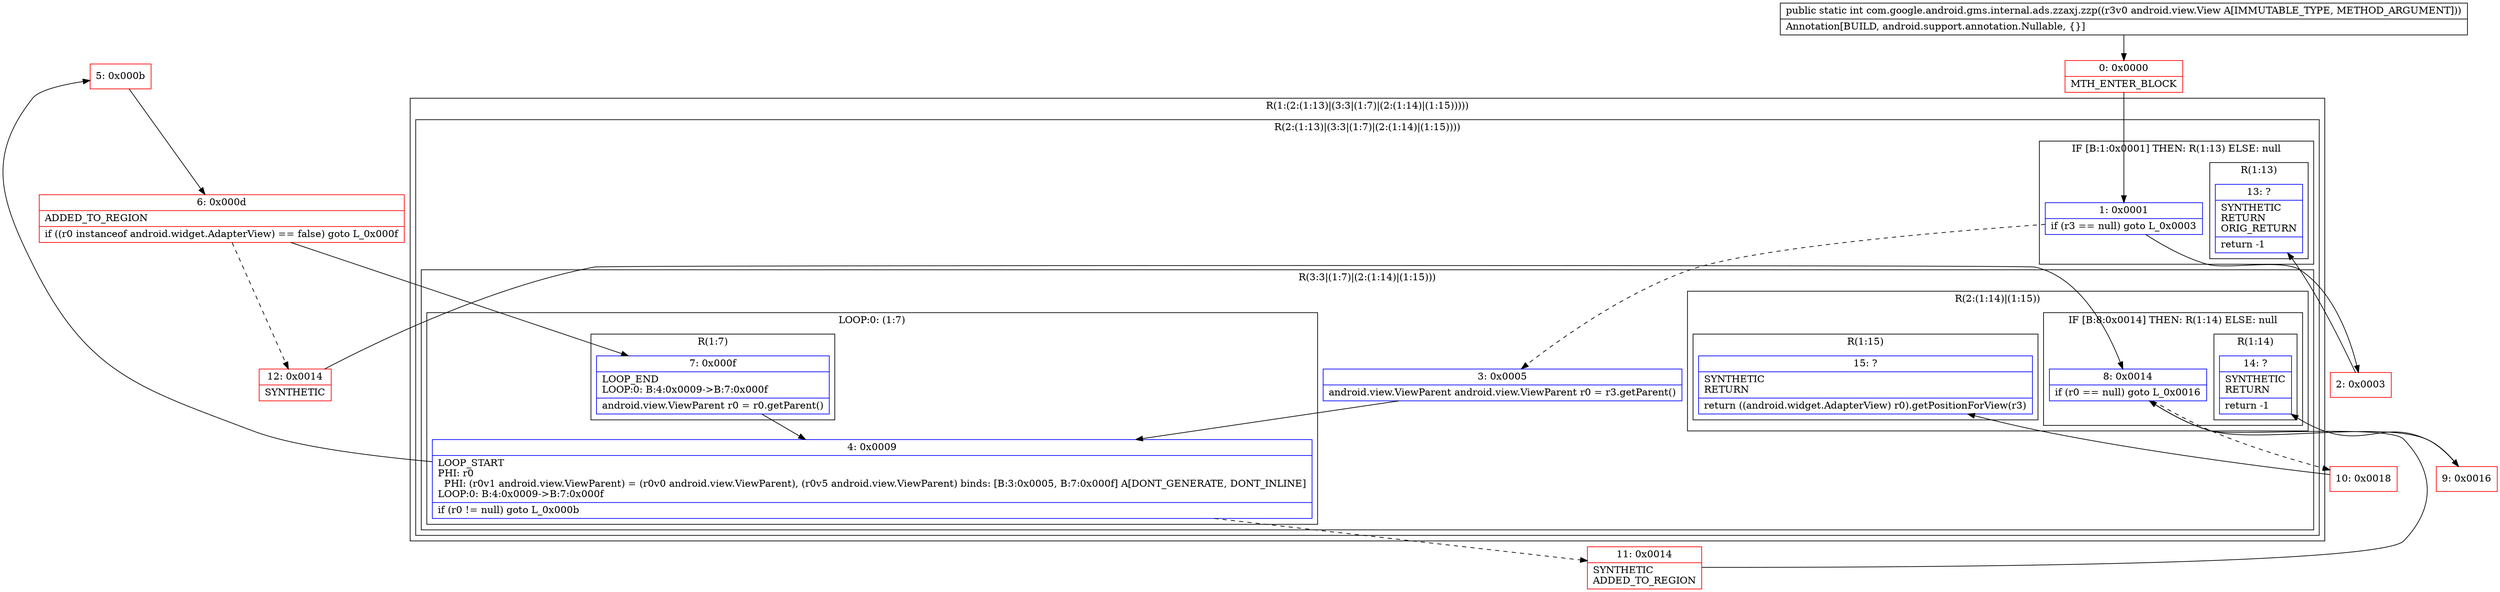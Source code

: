 digraph "CFG forcom.google.android.gms.internal.ads.zzaxj.zzp(Landroid\/view\/View;)I" {
subgraph cluster_Region_871432894 {
label = "R(1:(2:(1:13)|(3:3|(1:7)|(2:(1:14)|(1:15)))))";
node [shape=record,color=blue];
subgraph cluster_Region_731320100 {
label = "R(2:(1:13)|(3:3|(1:7)|(2:(1:14)|(1:15))))";
node [shape=record,color=blue];
subgraph cluster_IfRegion_1612010522 {
label = "IF [B:1:0x0001] THEN: R(1:13) ELSE: null";
node [shape=record,color=blue];
Node_1 [shape=record,label="{1\:\ 0x0001|if (r3 == null) goto L_0x0003\l}"];
subgraph cluster_Region_1766291878 {
label = "R(1:13)";
node [shape=record,color=blue];
Node_13 [shape=record,label="{13\:\ ?|SYNTHETIC\lRETURN\lORIG_RETURN\l|return \-1\l}"];
}
}
subgraph cluster_Region_615256239 {
label = "R(3:3|(1:7)|(2:(1:14)|(1:15)))";
node [shape=record,color=blue];
Node_3 [shape=record,label="{3\:\ 0x0005|android.view.ViewParent android.view.ViewParent r0 = r3.getParent()\l}"];
subgraph cluster_LoopRegion_831148761 {
label = "LOOP:0: (1:7)";
node [shape=record,color=blue];
Node_4 [shape=record,label="{4\:\ 0x0009|LOOP_START\lPHI: r0 \l  PHI: (r0v1 android.view.ViewParent) = (r0v0 android.view.ViewParent), (r0v5 android.view.ViewParent) binds: [B:3:0x0005, B:7:0x000f] A[DONT_GENERATE, DONT_INLINE]\lLOOP:0: B:4:0x0009\-\>B:7:0x000f\l|if (r0 != null) goto L_0x000b\l}"];
subgraph cluster_Region_1212269023 {
label = "R(1:7)";
node [shape=record,color=blue];
Node_7 [shape=record,label="{7\:\ 0x000f|LOOP_END\lLOOP:0: B:4:0x0009\-\>B:7:0x000f\l|android.view.ViewParent r0 = r0.getParent()\l}"];
}
}
subgraph cluster_Region_1377333954 {
label = "R(2:(1:14)|(1:15))";
node [shape=record,color=blue];
subgraph cluster_IfRegion_1433225982 {
label = "IF [B:8:0x0014] THEN: R(1:14) ELSE: null";
node [shape=record,color=blue];
Node_8 [shape=record,label="{8\:\ 0x0014|if (r0 == null) goto L_0x0016\l}"];
subgraph cluster_Region_1105574282 {
label = "R(1:14)";
node [shape=record,color=blue];
Node_14 [shape=record,label="{14\:\ ?|SYNTHETIC\lRETURN\l|return \-1\l}"];
}
}
subgraph cluster_Region_285217172 {
label = "R(1:15)";
node [shape=record,color=blue];
Node_15 [shape=record,label="{15\:\ ?|SYNTHETIC\lRETURN\l|return ((android.widget.AdapterView) r0).getPositionForView(r3)\l}"];
}
}
}
}
}
Node_0 [shape=record,color=red,label="{0\:\ 0x0000|MTH_ENTER_BLOCK\l}"];
Node_2 [shape=record,color=red,label="{2\:\ 0x0003}"];
Node_5 [shape=record,color=red,label="{5\:\ 0x000b}"];
Node_6 [shape=record,color=red,label="{6\:\ 0x000d|ADDED_TO_REGION\l|if ((r0 instanceof android.widget.AdapterView) == false) goto L_0x000f\l}"];
Node_9 [shape=record,color=red,label="{9\:\ 0x0016}"];
Node_10 [shape=record,color=red,label="{10\:\ 0x0018}"];
Node_11 [shape=record,color=red,label="{11\:\ 0x0014|SYNTHETIC\lADDED_TO_REGION\l}"];
Node_12 [shape=record,color=red,label="{12\:\ 0x0014|SYNTHETIC\l}"];
MethodNode[shape=record,label="{public static int com.google.android.gms.internal.ads.zzaxj.zzp((r3v0 android.view.View A[IMMUTABLE_TYPE, METHOD_ARGUMENT]))  | Annotation[BUILD, android.support.annotation.Nullable, \{\}]\l}"];
MethodNode -> Node_0;
Node_1 -> Node_2;
Node_1 -> Node_3[style=dashed];
Node_3 -> Node_4;
Node_4 -> Node_5;
Node_4 -> Node_11[style=dashed];
Node_7 -> Node_4;
Node_8 -> Node_9;
Node_8 -> Node_10[style=dashed];
Node_0 -> Node_1;
Node_2 -> Node_13;
Node_5 -> Node_6;
Node_6 -> Node_7;
Node_6 -> Node_12[style=dashed];
Node_9 -> Node_14;
Node_10 -> Node_15;
Node_11 -> Node_8;
Node_12 -> Node_8;
}

